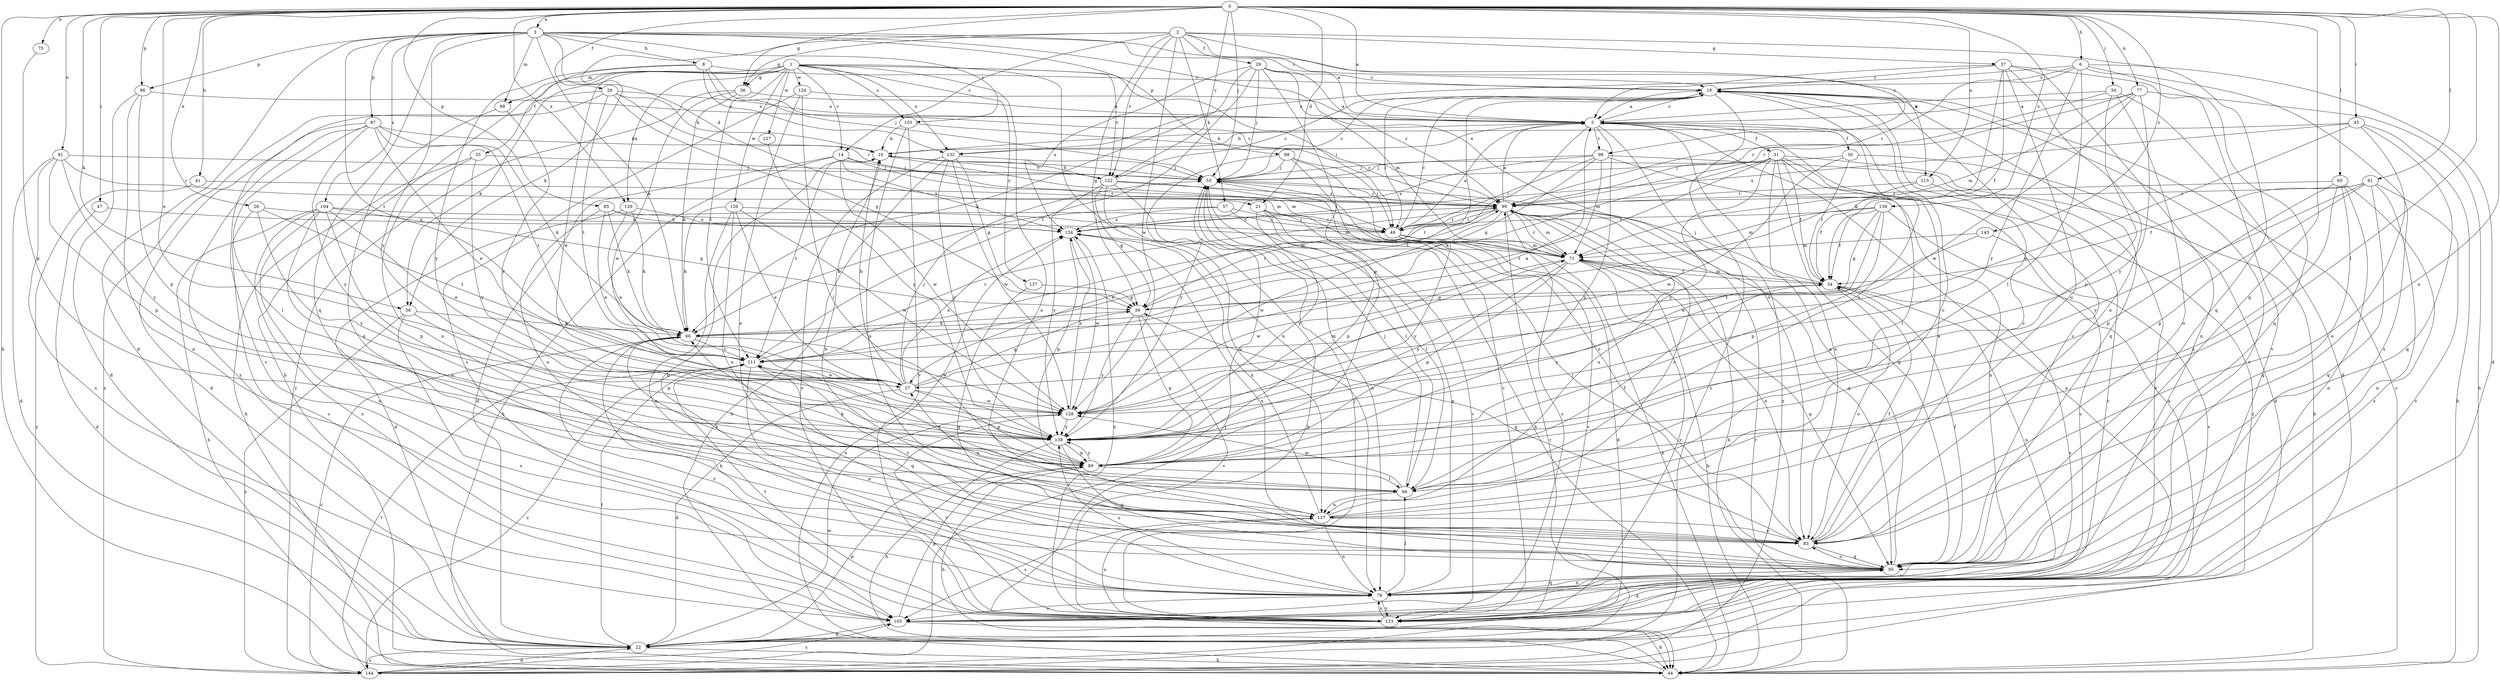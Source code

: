 strict digraph  {
0;
1;
2;
3;
5;
6;
8;
10;
14;
16;
21;
22;
26;
27;
28;
29;
30;
31;
33;
34;
36;
37;
39;
41;
44;
45;
47;
49;
50;
55;
56;
57;
60;
61;
65;
66;
68;
71;
75;
77;
78;
81;
83;
85;
86;
87;
88;
89;
95;
98;
99;
103;
104;
105;
111;
113;
117;
122;
123;
124;
126;
127;
128;
129;
132;
134;
137;
138;
139;
143;
144;
0 -> 3  [label=a];
0 -> 5  [label=a];
0 -> 6  [label=b];
0 -> 21  [label=d];
0 -> 26  [label=e];
0 -> 27  [label=e];
0 -> 28  [label=f];
0 -> 36  [label=g];
0 -> 41  [label=h];
0 -> 44  [label=h];
0 -> 45  [label=i];
0 -> 47  [label=i];
0 -> 50  [label=j];
0 -> 55  [label=j];
0 -> 56  [label=k];
0 -> 61  [label=l];
0 -> 65  [label=l];
0 -> 66  [label=l];
0 -> 75  [label=n];
0 -> 77  [label=n];
0 -> 81  [label=o];
0 -> 83  [label=o];
0 -> 85  [label=p];
0 -> 86  [label=p];
0 -> 95  [label=q];
0 -> 113  [label=u];
0 -> 122  [label=v];
0 -> 129  [label=x];
0 -> 139  [label=z];
0 -> 143  [label=z];
1 -> 14  [label=c];
1 -> 36  [label=g];
1 -> 44  [label=h];
1 -> 49  [label=i];
1 -> 56  [label=k];
1 -> 68  [label=m];
1 -> 78  [label=n];
1 -> 83  [label=o];
1 -> 103  [label=s];
1 -> 111  [label=t];
1 -> 122  [label=v];
1 -> 124  [label=w];
1 -> 126  [label=w];
1 -> 127  [label=w];
1 -> 128  [label=w];
1 -> 129  [label=x];
1 -> 132  [label=x];
1 -> 137  [label=y];
2 -> 5  [label=a];
2 -> 14  [label=c];
2 -> 29  [label=f];
2 -> 36  [label=g];
2 -> 37  [label=g];
2 -> 39  [label=g];
2 -> 56  [label=k];
2 -> 57  [label=k];
2 -> 95  [label=q];
2 -> 98  [label=r];
2 -> 122  [label=v];
2 -> 128  [label=w];
3 -> 8  [label=b];
3 -> 16  [label=c];
3 -> 21  [label=d];
3 -> 22  [label=d];
3 -> 60  [label=k];
3 -> 68  [label=m];
3 -> 83  [label=o];
3 -> 86  [label=p];
3 -> 87  [label=p];
3 -> 88  [label=p];
3 -> 95  [label=q];
3 -> 103  [label=s];
3 -> 104  [label=s];
3 -> 111  [label=t];
3 -> 113  [label=u];
3 -> 138  [label=y];
5 -> 10  [label=b];
5 -> 16  [label=c];
5 -> 30  [label=f];
5 -> 31  [label=f];
5 -> 89  [label=p];
5 -> 98  [label=r];
5 -> 111  [label=t];
5 -> 132  [label=x];
5 -> 144  [label=z];
6 -> 16  [label=c];
6 -> 22  [label=d];
6 -> 66  [label=l];
6 -> 95  [label=q];
6 -> 99  [label=r];
6 -> 105  [label=s];
6 -> 132  [label=x];
6 -> 138  [label=y];
8 -> 16  [label=c];
8 -> 33  [label=f];
8 -> 55  [label=j];
8 -> 99  [label=r];
8 -> 132  [label=x];
8 -> 138  [label=y];
10 -> 55  [label=j];
10 -> 71  [label=m];
10 -> 111  [label=t];
10 -> 122  [label=v];
14 -> 22  [label=d];
14 -> 44  [label=h];
14 -> 55  [label=j];
14 -> 71  [label=m];
14 -> 128  [label=w];
14 -> 134  [label=x];
16 -> 5  [label=a];
16 -> 49  [label=i];
16 -> 95  [label=q];
16 -> 111  [label=t];
16 -> 123  [label=v];
16 -> 144  [label=z];
21 -> 49  [label=i];
21 -> 78  [label=n];
21 -> 89  [label=p];
21 -> 123  [label=v];
21 -> 138  [label=y];
22 -> 5  [label=a];
22 -> 44  [label=h];
22 -> 89  [label=p];
22 -> 111  [label=t];
22 -> 128  [label=w];
22 -> 144  [label=z];
26 -> 105  [label=s];
26 -> 111  [label=t];
26 -> 134  [label=x];
26 -> 138  [label=y];
27 -> 5  [label=a];
27 -> 10  [label=b];
27 -> 22  [label=d];
27 -> 39  [label=g];
27 -> 55  [label=j];
27 -> 89  [label=p];
27 -> 128  [label=w];
27 -> 134  [label=x];
28 -> 5  [label=a];
28 -> 10  [label=b];
28 -> 39  [label=g];
28 -> 99  [label=r];
28 -> 111  [label=t];
28 -> 123  [label=v];
28 -> 144  [label=z];
29 -> 16  [label=c];
29 -> 55  [label=j];
29 -> 60  [label=k];
29 -> 71  [label=m];
29 -> 89  [label=p];
29 -> 99  [label=r];
29 -> 111  [label=t];
29 -> 134  [label=x];
30 -> 22  [label=d];
30 -> 34  [label=f];
30 -> 55  [label=j];
30 -> 128  [label=w];
31 -> 34  [label=f];
31 -> 44  [label=h];
31 -> 55  [label=j];
31 -> 60  [label=k];
31 -> 78  [label=n];
31 -> 83  [label=o];
31 -> 95  [label=q];
31 -> 111  [label=t];
31 -> 138  [label=y];
31 -> 144  [label=z];
33 -> 44  [label=h];
33 -> 55  [label=j];
33 -> 117  [label=u];
33 -> 138  [label=y];
34 -> 39  [label=g];
34 -> 55  [label=j];
34 -> 71  [label=m];
34 -> 78  [label=n];
34 -> 83  [label=o];
34 -> 105  [label=s];
34 -> 138  [label=y];
36 -> 5  [label=a];
36 -> 60  [label=k];
36 -> 128  [label=w];
36 -> 144  [label=z];
37 -> 5  [label=a];
37 -> 16  [label=c];
37 -> 34  [label=f];
37 -> 60  [label=k];
37 -> 78  [label=n];
37 -> 83  [label=o];
37 -> 117  [label=u];
37 -> 123  [label=v];
39 -> 60  [label=k];
39 -> 89  [label=p];
39 -> 99  [label=r];
39 -> 123  [label=v];
39 -> 138  [label=y];
41 -> 99  [label=r];
41 -> 144  [label=z];
44 -> 16  [label=c];
44 -> 99  [label=r];
44 -> 134  [label=x];
45 -> 10  [label=b];
45 -> 27  [label=e];
45 -> 44  [label=h];
45 -> 83  [label=o];
45 -> 95  [label=q];
45 -> 134  [label=x];
47 -> 22  [label=d];
47 -> 134  [label=x];
49 -> 5  [label=a];
49 -> 16  [label=c];
49 -> 22  [label=d];
49 -> 44  [label=h];
49 -> 71  [label=m];
49 -> 99  [label=r];
49 -> 123  [label=v];
49 -> 138  [label=y];
50 -> 5  [label=a];
50 -> 22  [label=d];
50 -> 83  [label=o];
50 -> 89  [label=p];
50 -> 99  [label=r];
55 -> 16  [label=c];
55 -> 44  [label=h];
55 -> 66  [label=l];
55 -> 78  [label=n];
55 -> 99  [label=r];
56 -> 60  [label=k];
56 -> 89  [label=p];
56 -> 105  [label=s];
56 -> 144  [label=z];
57 -> 49  [label=i];
57 -> 60  [label=k];
57 -> 66  [label=l];
57 -> 134  [label=x];
60 -> 111  [label=t];
60 -> 123  [label=v];
60 -> 128  [label=w];
60 -> 144  [label=z];
61 -> 34  [label=f];
61 -> 78  [label=n];
61 -> 89  [label=p];
61 -> 95  [label=q];
61 -> 99  [label=r];
61 -> 123  [label=v];
61 -> 138  [label=y];
65 -> 78  [label=n];
65 -> 89  [label=p];
65 -> 95  [label=q];
65 -> 99  [label=r];
65 -> 105  [label=s];
65 -> 117  [label=u];
66 -> 16  [label=c];
66 -> 34  [label=f];
66 -> 55  [label=j];
66 -> 60  [label=k];
66 -> 111  [label=t];
66 -> 117  [label=u];
66 -> 128  [label=w];
68 -> 95  [label=q];
68 -> 138  [label=y];
71 -> 34  [label=f];
71 -> 44  [label=h];
71 -> 83  [label=o];
71 -> 89  [label=p];
71 -> 95  [label=q];
71 -> 99  [label=r];
71 -> 123  [label=v];
71 -> 128  [label=w];
71 -> 138  [label=y];
75 -> 89  [label=p];
77 -> 5  [label=a];
77 -> 44  [label=h];
77 -> 71  [label=m];
77 -> 99  [label=r];
77 -> 128  [label=w];
77 -> 138  [label=y];
78 -> 10  [label=b];
78 -> 60  [label=k];
78 -> 66  [label=l];
78 -> 95  [label=q];
78 -> 105  [label=s];
78 -> 123  [label=v];
78 -> 138  [label=y];
81 -> 22  [label=d];
81 -> 55  [label=j];
81 -> 89  [label=p];
81 -> 99  [label=r];
81 -> 105  [label=s];
81 -> 138  [label=y];
83 -> 5  [label=a];
83 -> 10  [label=b];
83 -> 16  [label=c];
83 -> 34  [label=f];
83 -> 39  [label=g];
83 -> 95  [label=q];
83 -> 111  [label=t];
85 -> 27  [label=e];
85 -> 60  [label=k];
85 -> 71  [label=m];
85 -> 117  [label=u];
85 -> 134  [label=x];
86 -> 5  [label=a];
86 -> 22  [label=d];
86 -> 78  [label=n];
86 -> 89  [label=p];
87 -> 10  [label=b];
87 -> 22  [label=d];
87 -> 27  [label=e];
87 -> 60  [label=k];
87 -> 66  [label=l];
87 -> 105  [label=s];
87 -> 111  [label=t];
87 -> 138  [label=y];
88 -> 49  [label=i];
88 -> 55  [label=j];
88 -> 83  [label=o];
88 -> 123  [label=v];
88 -> 138  [label=y];
89 -> 44  [label=h];
89 -> 66  [label=l];
89 -> 138  [label=y];
95 -> 5  [label=a];
95 -> 16  [label=c];
95 -> 34  [label=f];
95 -> 55  [label=j];
95 -> 78  [label=n];
95 -> 83  [label=o];
95 -> 134  [label=x];
98 -> 39  [label=g];
98 -> 49  [label=i];
98 -> 55  [label=j];
98 -> 66  [label=l];
98 -> 71  [label=m];
98 -> 123  [label=v];
98 -> 134  [label=x];
99 -> 5  [label=a];
99 -> 27  [label=e];
99 -> 44  [label=h];
99 -> 49  [label=i];
99 -> 71  [label=m];
99 -> 95  [label=q];
99 -> 105  [label=s];
99 -> 117  [label=u];
99 -> 128  [label=w];
99 -> 134  [label=x];
103 -> 10  [label=b];
103 -> 83  [label=o];
103 -> 99  [label=r];
103 -> 123  [label=v];
104 -> 27  [label=e];
104 -> 39  [label=g];
104 -> 44  [label=h];
104 -> 49  [label=i];
104 -> 78  [label=n];
104 -> 83  [label=o];
104 -> 89  [label=p];
104 -> 105  [label=s];
105 -> 22  [label=d];
105 -> 44  [label=h];
105 -> 89  [label=p];
111 -> 27  [label=e];
111 -> 78  [label=n];
111 -> 95  [label=q];
111 -> 99  [label=r];
111 -> 144  [label=z];
113 -> 34  [label=f];
113 -> 99  [label=r];
113 -> 123  [label=v];
117 -> 16  [label=c];
117 -> 27  [label=e];
117 -> 60  [label=k];
117 -> 78  [label=n];
117 -> 83  [label=o];
117 -> 99  [label=r];
117 -> 105  [label=s];
117 -> 134  [label=x];
122 -> 10  [label=b];
122 -> 16  [label=c];
122 -> 39  [label=g];
122 -> 44  [label=h];
122 -> 49  [label=i];
122 -> 99  [label=r];
122 -> 117  [label=u];
122 -> 138  [label=y];
123 -> 55  [label=j];
123 -> 78  [label=n];
123 -> 95  [label=q];
123 -> 111  [label=t];
123 -> 117  [label=u];
123 -> 134  [label=x];
124 -> 5  [label=a];
124 -> 66  [label=l];
124 -> 83  [label=o];
124 -> 105  [label=s];
126 -> 27  [label=e];
126 -> 49  [label=i];
126 -> 60  [label=k];
126 -> 78  [label=n];
126 -> 117  [label=u];
126 -> 128  [label=w];
127 -> 138  [label=y];
128 -> 71  [label=m];
128 -> 123  [label=v];
128 -> 134  [label=x];
128 -> 138  [label=y];
129 -> 22  [label=d];
129 -> 27  [label=e];
129 -> 60  [label=k];
129 -> 134  [label=x];
132 -> 39  [label=g];
132 -> 44  [label=h];
132 -> 55  [label=j];
132 -> 123  [label=v];
132 -> 128  [label=w];
132 -> 138  [label=y];
134 -> 71  [label=m];
134 -> 89  [label=p];
134 -> 128  [label=w];
137 -> 39  [label=g];
137 -> 95  [label=q];
138 -> 44  [label=h];
138 -> 89  [label=p];
138 -> 95  [label=q];
139 -> 34  [label=f];
139 -> 39  [label=g];
139 -> 49  [label=i];
139 -> 71  [label=m];
139 -> 89  [label=p];
139 -> 105  [label=s];
139 -> 128  [label=w];
143 -> 71  [label=m];
143 -> 111  [label=t];
143 -> 123  [label=v];
144 -> 5  [label=a];
144 -> 22  [label=d];
144 -> 55  [label=j];
144 -> 99  [label=r];
144 -> 105  [label=s];
144 -> 111  [label=t];
}
